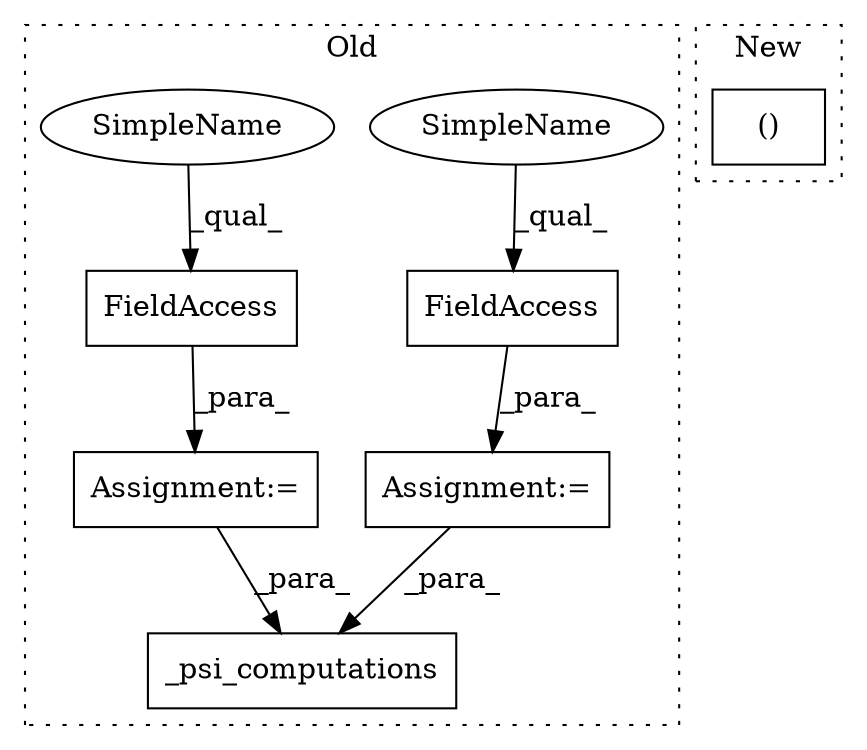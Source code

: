 digraph G {
subgraph cluster0 {
1 [label="_psi_computations" a="32" s="3554,3578" l="18,1" shape="box"];
3 [label="Assignment:=" a="7" s="3512" l="1" shape="box"];
4 [label="FieldAccess" a="22" s="3513" l="30" shape="box"];
5 [label="FieldAccess" a="22" s="3479" l="26" shape="box"];
6 [label="Assignment:=" a="7" s="3478" l="1" shape="box"];
7 [label="SimpleName" a="42" s="3479" l="21" shape="ellipse"];
8 [label="SimpleName" a="42" s="3513" l="21" shape="ellipse"];
label = "Old";
style="dotted";
}
subgraph cluster1 {
2 [label="()" a="106" s="4735" l="91" shape="box"];
label = "New";
style="dotted";
}
3 -> 1 [label="_para_"];
4 -> 3 [label="_para_"];
5 -> 6 [label="_para_"];
6 -> 1 [label="_para_"];
7 -> 5 [label="_qual_"];
8 -> 4 [label="_qual_"];
}